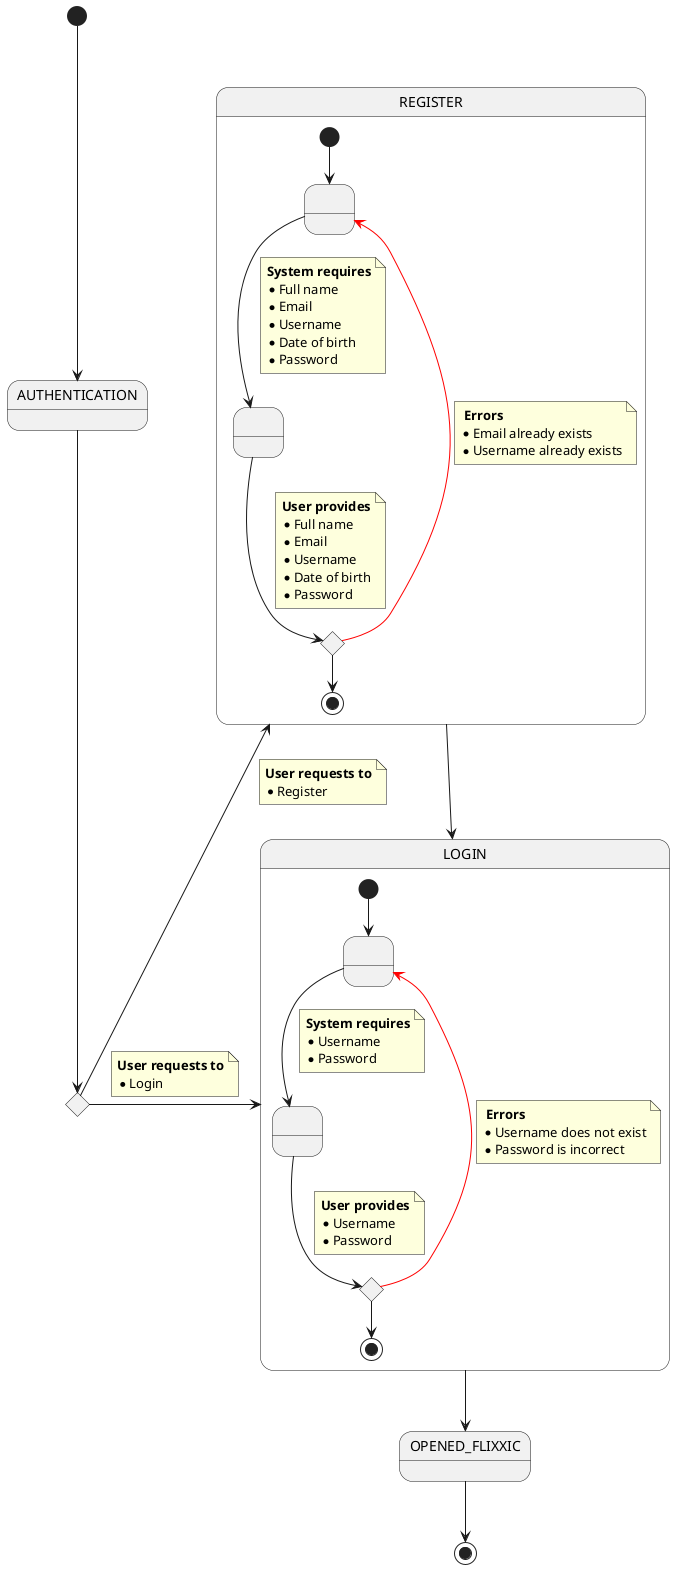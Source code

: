 @startuml authentication
state AUTHENTICATION
state LOGIN
state REGISTER
state OPENED_FLIXXIC


[*] --> AUTHENTICATION
state register <<choice>>
AUTHENTICATION --> register
register -right-> LOGIN
note on link
<b>User requests to</b>
* Login
end note

register -left-> REGISTER
note on link
<b>User requests to</b>
* Register
end note

state REGISTER {
    state R1 as " "
    state RConditional <<choice>>
    state R2 as " "

    [*] --> R1

    R1 --> R2
    note on link
    <b>System requires</b>
    * Full name
    * Email
    * Username
    * Date of birth    
    * Password
    end note

    R2 --> RConditional
    note on link
    <b>User provides</b>
    * Full name
    * Email
    * Username
    * Date of birth
    * Password
    end note

    
    RConditional -[#red]-> R1
    note on link
    <b> Errors </b>
    * Email already exists
    * Username already exists          
    end note

    RConditional --> [*]    
}


state LOGIN {

    state 1 as " "
    state conditional <<choice>>
    state 2 as " "

    [*] --> 1

    1 --> 2
    note on link
    <b>System requires</b>
    * Username
    * Password
    end note

    2 --> conditional
    note on link
    <b>User provides</b>
    * Username
    * Password
    end note

    conditional -[#red]-> 1
    note on link
    <b> Errors </b>
    * Username does not exist
    * Password is incorrect
    end note              

    conditional --> [*]
}


REGISTER --> LOGIN
LOGIN --> OPENED_FLIXXIC
OPENED_FLIXXIC --> [*]

@enduml